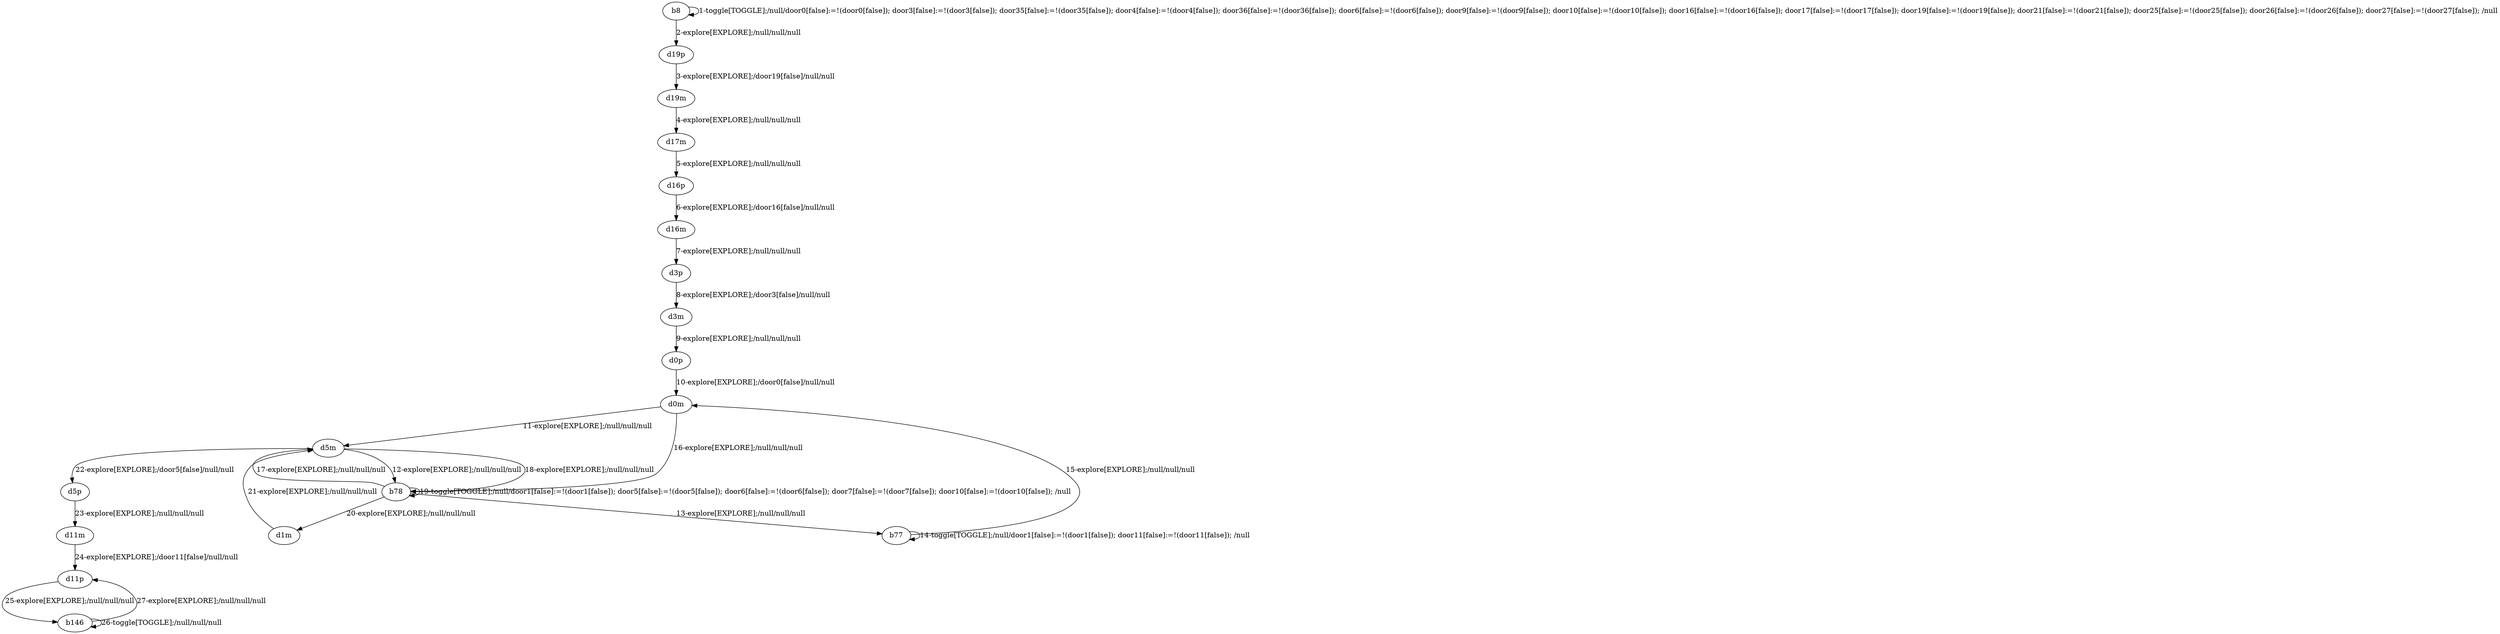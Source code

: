 # Total number of goals covered by this test: 1
# b146 --> d11p

digraph g {
"b8" -> "b8" [label = "1-toggle[TOGGLE];/null/door0[false]:=!(door0[false]); door3[false]:=!(door3[false]); door35[false]:=!(door35[false]); door4[false]:=!(door4[false]); door36[false]:=!(door36[false]); door6[false]:=!(door6[false]); door9[false]:=!(door9[false]); door10[false]:=!(door10[false]); door16[false]:=!(door16[false]); door17[false]:=!(door17[false]); door19[false]:=!(door19[false]); door21[false]:=!(door21[false]); door25[false]:=!(door25[false]); door26[false]:=!(door26[false]); door27[false]:=!(door27[false]); /null"];
"b8" -> "d19p" [label = "2-explore[EXPLORE];/null/null/null"];
"d19p" -> "d19m" [label = "3-explore[EXPLORE];/door19[false]/null/null"];
"d19m" -> "d17m" [label = "4-explore[EXPLORE];/null/null/null"];
"d17m" -> "d16p" [label = "5-explore[EXPLORE];/null/null/null"];
"d16p" -> "d16m" [label = "6-explore[EXPLORE];/door16[false]/null/null"];
"d16m" -> "d3p" [label = "7-explore[EXPLORE];/null/null/null"];
"d3p" -> "d3m" [label = "8-explore[EXPLORE];/door3[false]/null/null"];
"d3m" -> "d0p" [label = "9-explore[EXPLORE];/null/null/null"];
"d0p" -> "d0m" [label = "10-explore[EXPLORE];/door0[false]/null/null"];
"d0m" -> "d5m" [label = "11-explore[EXPLORE];/null/null/null"];
"d5m" -> "b78" [label = "12-explore[EXPLORE];/null/null/null"];
"b78" -> "b77" [label = "13-explore[EXPLORE];/null/null/null"];
"b77" -> "b77" [label = "14-toggle[TOGGLE];/null/door1[false]:=!(door1[false]); door11[false]:=!(door11[false]); /null"];
"b77" -> "d0m" [label = "15-explore[EXPLORE];/null/null/null"];
"d0m" -> "b78" [label = "16-explore[EXPLORE];/null/null/null"];
"b78" -> "d5m" [label = "17-explore[EXPLORE];/null/null/null"];
"d5m" -> "b78" [label = "18-explore[EXPLORE];/null/null/null"];
"b78" -> "b78" [label = "19-toggle[TOGGLE];/null/door1[false]:=!(door1[false]); door5[false]:=!(door5[false]); door6[false]:=!(door6[false]); door7[false]:=!(door7[false]); door10[false]:=!(door10[false]); /null"];
"b78" -> "d1m" [label = "20-explore[EXPLORE];/null/null/null"];
"d1m" -> "d5m" [label = "21-explore[EXPLORE];/null/null/null"];
"d5m" -> "d5p" [label = "22-explore[EXPLORE];/door5[false]/null/null"];
"d5p" -> "d11m" [label = "23-explore[EXPLORE];/null/null/null"];
"d11m" -> "d11p" [label = "24-explore[EXPLORE];/door11[false]/null/null"];
"d11p" -> "b146" [label = "25-explore[EXPLORE];/null/null/null"];
"b146" -> "b146" [label = "26-toggle[TOGGLE];/null/null/null"];
"b146" -> "d11p" [label = "27-explore[EXPLORE];/null/null/null"];
}